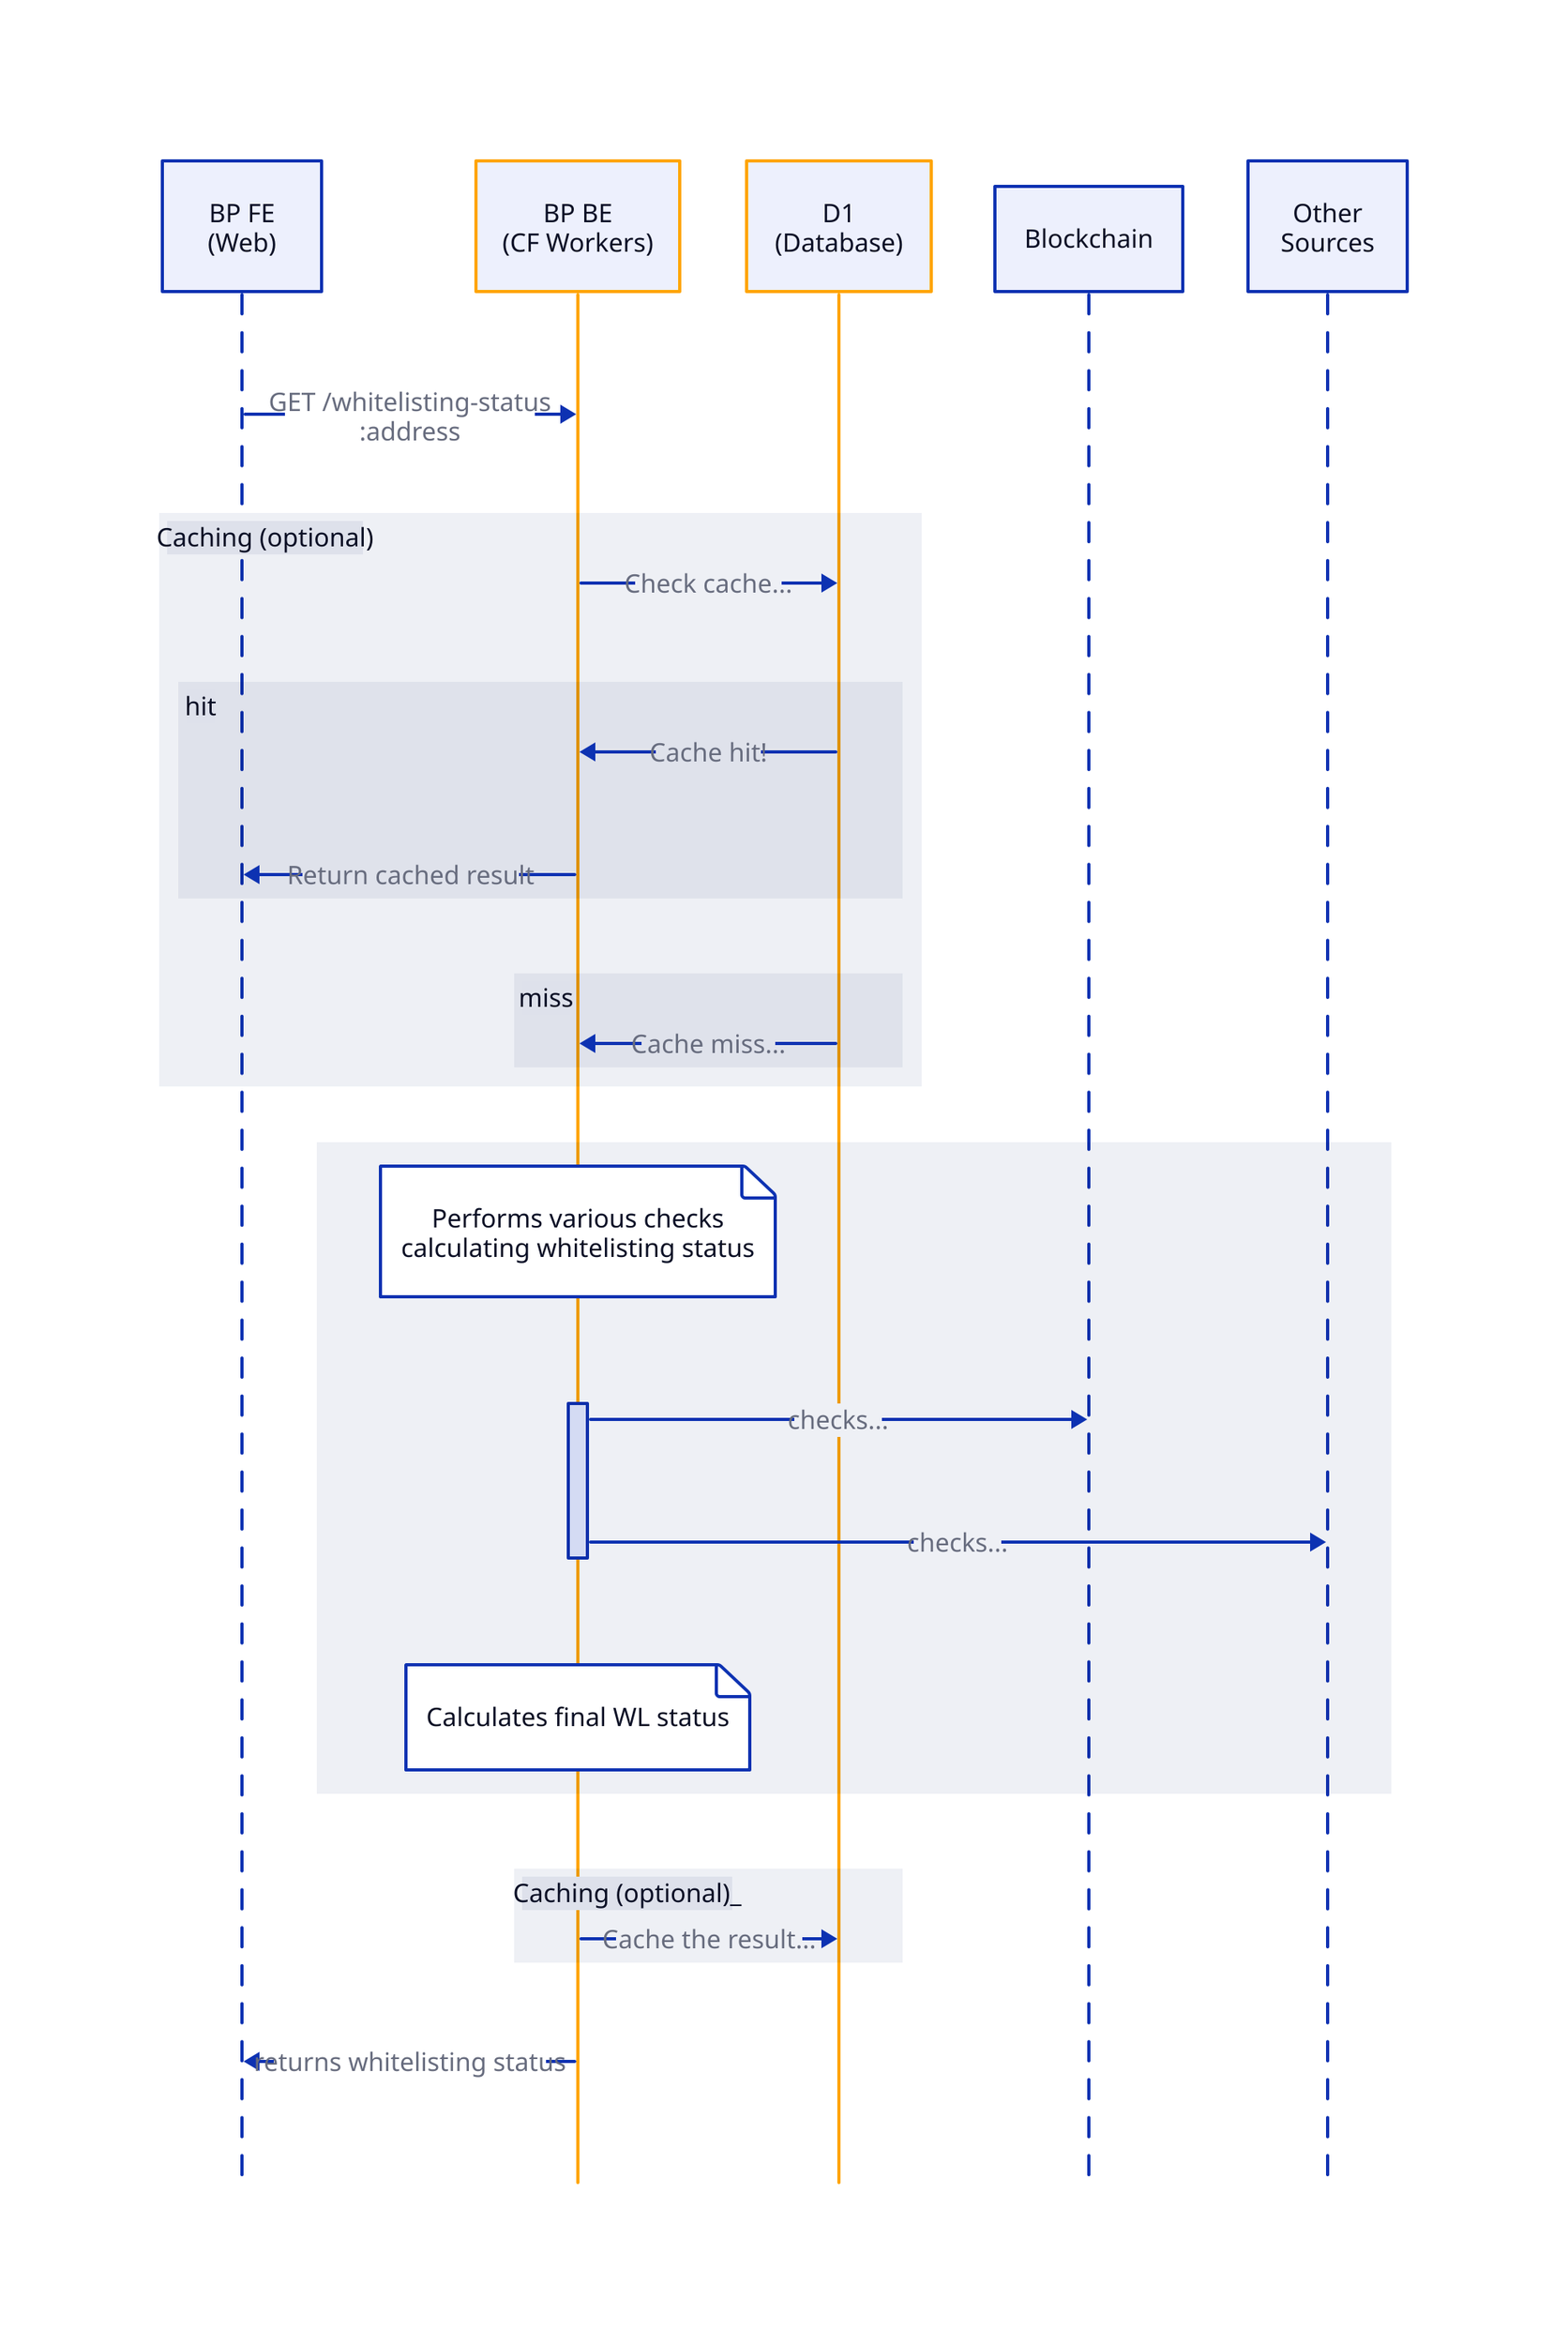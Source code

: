 shape: sequence_diagram

# Actors
fe: BP FE\n(Web)
be: BP BE\n(CF Workers)
db: D1\n(Database)
bc: Blockchain
os: Other\nSources

# Styling
be.style: {
    stroke: orange
    stroke-dash: 0
}
db.style: {
    stroke: orange
    stroke-dash: 0
}

# Sequence
fe -> be: GET /whitelisting-status\n:address

"Caching (optional)" {
    be -> db: "Check cache..."
    hit: {
        db -> be: Cache hit!
        be -> fe: "Return cached result"
    }
    miss: {
        db -> be: Cache miss...
    }
}

"" {
    be."Performs various checks\ncalculating whitelisting  status"
    be.checks -> bc: checks...
    be.checks -> os: checks...
    be."Calculates final WL status"
}

"Caching (optional)_" {
    be -> db: "Cache the result..."
}

be -> fe: returns whitelisting status
